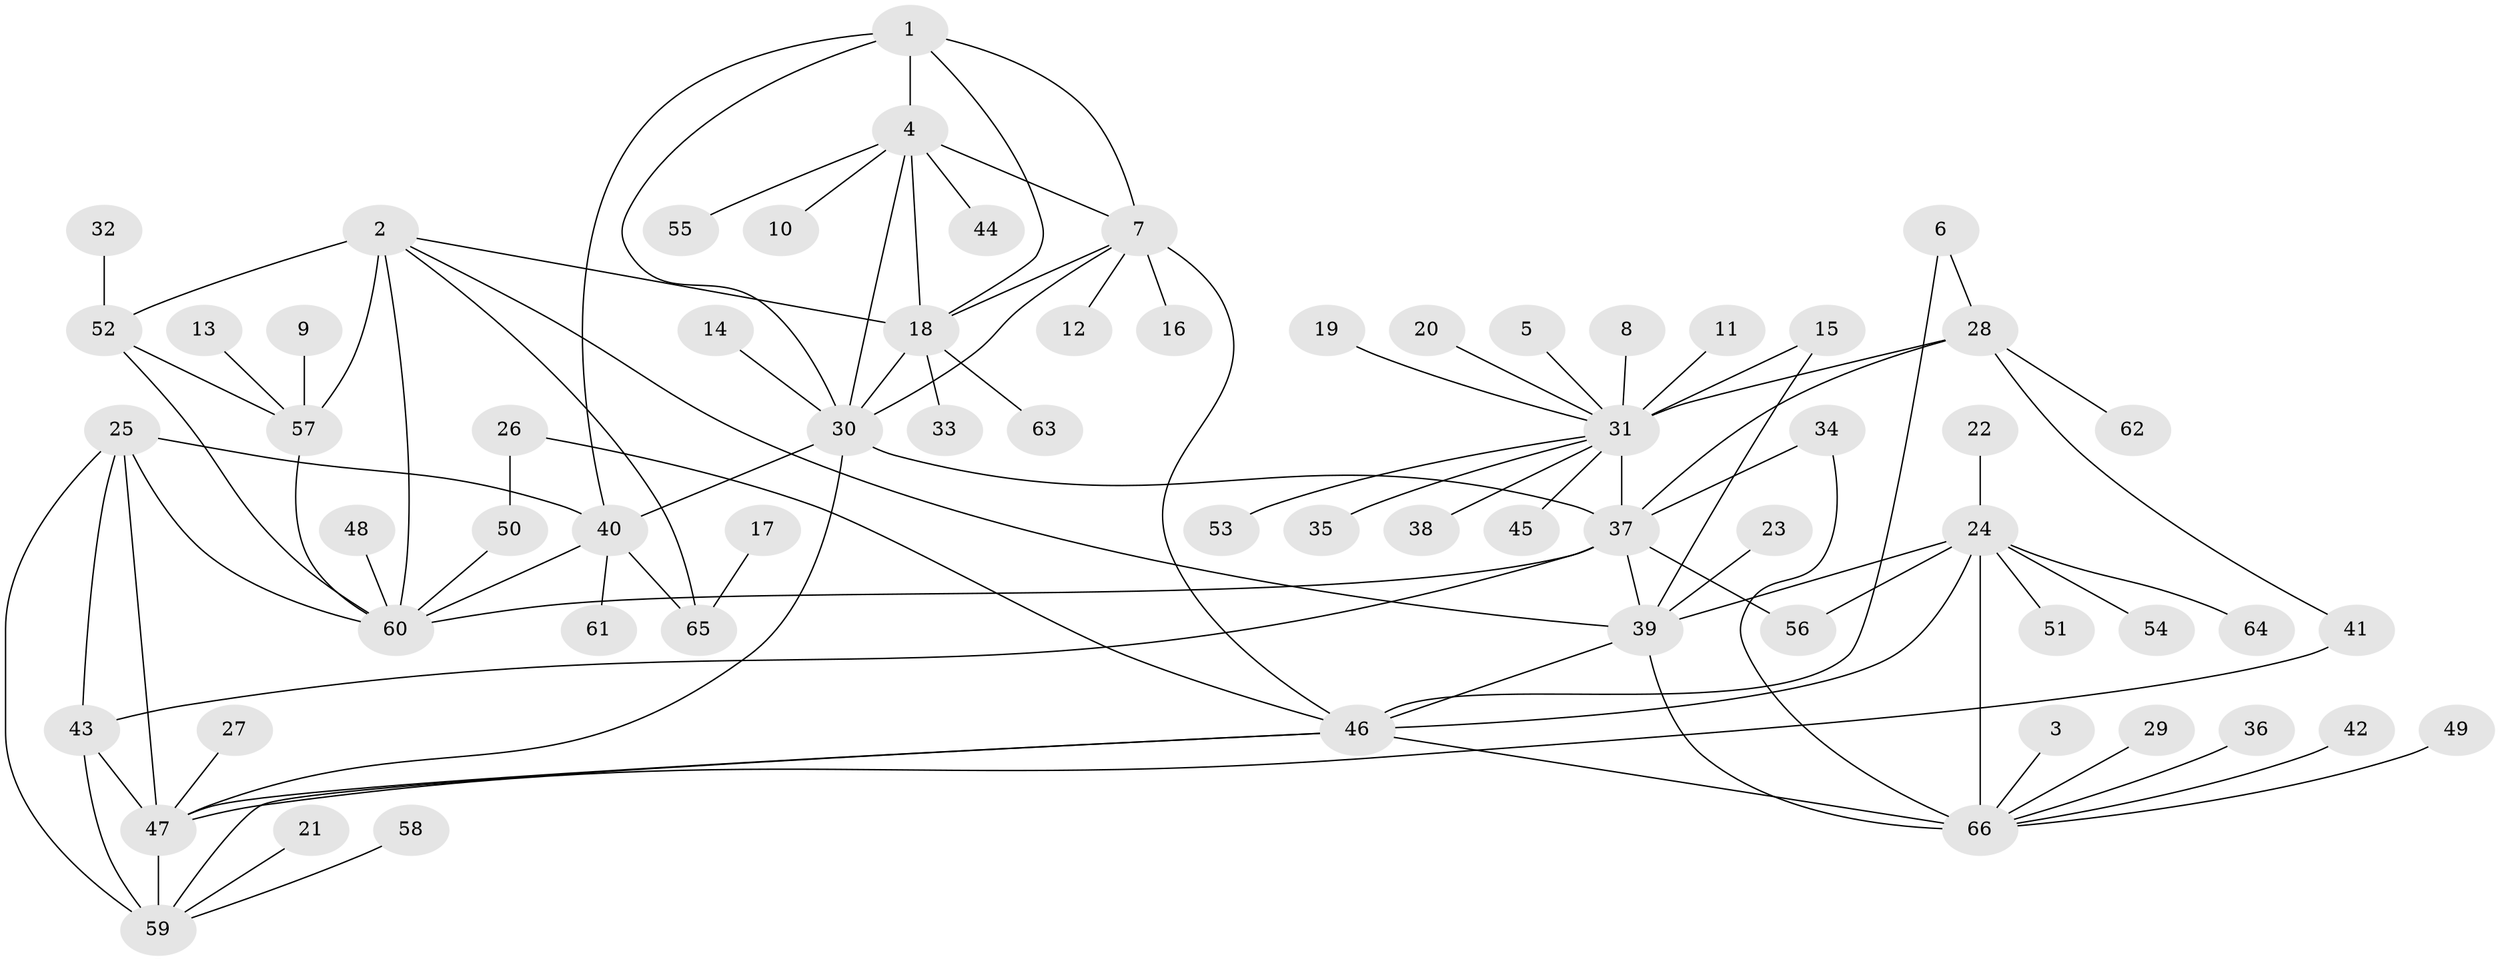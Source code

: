 // original degree distribution, {7: 0.03787878787878788, 6: 0.045454545454545456, 10: 0.03787878787878788, 8: 0.03787878787878788, 9: 0.015151515151515152, 11: 0.022727272727272728, 12: 0.022727272727272728, 5: 0.007575757575757576, 1: 0.5227272727272727, 2: 0.1893939393939394, 3: 0.030303030303030304, 4: 0.030303030303030304}
// Generated by graph-tools (version 1.1) at 2025/02/03/09/25 03:02:34]
// undirected, 66 vertices, 98 edges
graph export_dot {
graph [start="1"]
  node [color=gray90,style=filled];
  1;
  2;
  3;
  4;
  5;
  6;
  7;
  8;
  9;
  10;
  11;
  12;
  13;
  14;
  15;
  16;
  17;
  18;
  19;
  20;
  21;
  22;
  23;
  24;
  25;
  26;
  27;
  28;
  29;
  30;
  31;
  32;
  33;
  34;
  35;
  36;
  37;
  38;
  39;
  40;
  41;
  42;
  43;
  44;
  45;
  46;
  47;
  48;
  49;
  50;
  51;
  52;
  53;
  54;
  55;
  56;
  57;
  58;
  59;
  60;
  61;
  62;
  63;
  64;
  65;
  66;
  1 -- 4 [weight=2.0];
  1 -- 7 [weight=1.0];
  1 -- 18 [weight=1.0];
  1 -- 30 [weight=1.0];
  1 -- 40 [weight=1.0];
  2 -- 18 [weight=1.0];
  2 -- 39 [weight=1.0];
  2 -- 52 [weight=4.0];
  2 -- 57 [weight=2.0];
  2 -- 60 [weight=2.0];
  2 -- 65 [weight=1.0];
  3 -- 66 [weight=1.0];
  4 -- 7 [weight=2.0];
  4 -- 10 [weight=1.0];
  4 -- 18 [weight=2.0];
  4 -- 30 [weight=2.0];
  4 -- 44 [weight=1.0];
  4 -- 55 [weight=1.0];
  5 -- 31 [weight=1.0];
  6 -- 28 [weight=1.0];
  6 -- 46 [weight=1.0];
  7 -- 12 [weight=1.0];
  7 -- 16 [weight=1.0];
  7 -- 18 [weight=1.0];
  7 -- 30 [weight=1.0];
  7 -- 46 [weight=1.0];
  8 -- 31 [weight=1.0];
  9 -- 57 [weight=1.0];
  11 -- 31 [weight=1.0];
  13 -- 57 [weight=1.0];
  14 -- 30 [weight=1.0];
  15 -- 31 [weight=1.0];
  15 -- 39 [weight=1.0];
  17 -- 65 [weight=1.0];
  18 -- 30 [weight=1.0];
  18 -- 33 [weight=1.0];
  18 -- 63 [weight=1.0];
  19 -- 31 [weight=1.0];
  20 -- 31 [weight=1.0];
  21 -- 59 [weight=1.0];
  22 -- 24 [weight=1.0];
  23 -- 39 [weight=1.0];
  24 -- 39 [weight=1.0];
  24 -- 46 [weight=1.0];
  24 -- 51 [weight=1.0];
  24 -- 54 [weight=1.0];
  24 -- 56 [weight=1.0];
  24 -- 64 [weight=1.0];
  24 -- 66 [weight=3.0];
  25 -- 40 [weight=1.0];
  25 -- 43 [weight=1.0];
  25 -- 47 [weight=2.0];
  25 -- 59 [weight=2.0];
  25 -- 60 [weight=1.0];
  26 -- 46 [weight=1.0];
  26 -- 50 [weight=1.0];
  27 -- 47 [weight=1.0];
  28 -- 31 [weight=3.0];
  28 -- 37 [weight=2.0];
  28 -- 41 [weight=1.0];
  28 -- 62 [weight=1.0];
  29 -- 66 [weight=1.0];
  30 -- 37 [weight=1.0];
  30 -- 40 [weight=1.0];
  30 -- 47 [weight=1.0];
  31 -- 35 [weight=1.0];
  31 -- 37 [weight=6.0];
  31 -- 38 [weight=1.0];
  31 -- 45 [weight=1.0];
  31 -- 53 [weight=1.0];
  32 -- 52 [weight=1.0];
  34 -- 37 [weight=1.0];
  34 -- 66 [weight=1.0];
  36 -- 66 [weight=1.0];
  37 -- 39 [weight=1.0];
  37 -- 43 [weight=1.0];
  37 -- 56 [weight=1.0];
  37 -- 60 [weight=1.0];
  39 -- 46 [weight=1.0];
  39 -- 66 [weight=3.0];
  40 -- 60 [weight=1.0];
  40 -- 61 [weight=1.0];
  40 -- 65 [weight=1.0];
  41 -- 47 [weight=1.0];
  42 -- 66 [weight=1.0];
  43 -- 47 [weight=2.0];
  43 -- 59 [weight=2.0];
  46 -- 47 [weight=3.0];
  46 -- 59 [weight=1.0];
  46 -- 66 [weight=3.0];
  47 -- 59 [weight=4.0];
  48 -- 60 [weight=1.0];
  49 -- 66 [weight=1.0];
  50 -- 60 [weight=1.0];
  52 -- 57 [weight=2.0];
  52 -- 60 [weight=2.0];
  57 -- 60 [weight=1.0];
  58 -- 59 [weight=1.0];
}
